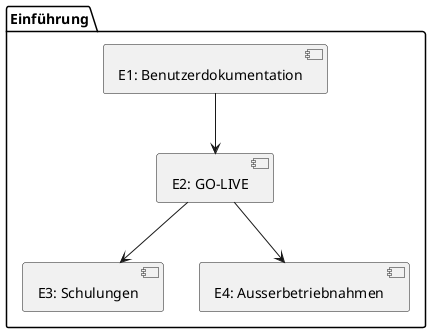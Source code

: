 @startuml
package "Einführung" {
    [E1: Benutzerdokumentation] as e1
    [E2: GO-LIVE] as e2
    [E3: Schulungen] as e3
    [E4: Ausserbetriebnahmen] as e4


    e1 --> e2
    e2 --> e3
    e2 --> e4
}
@enduml